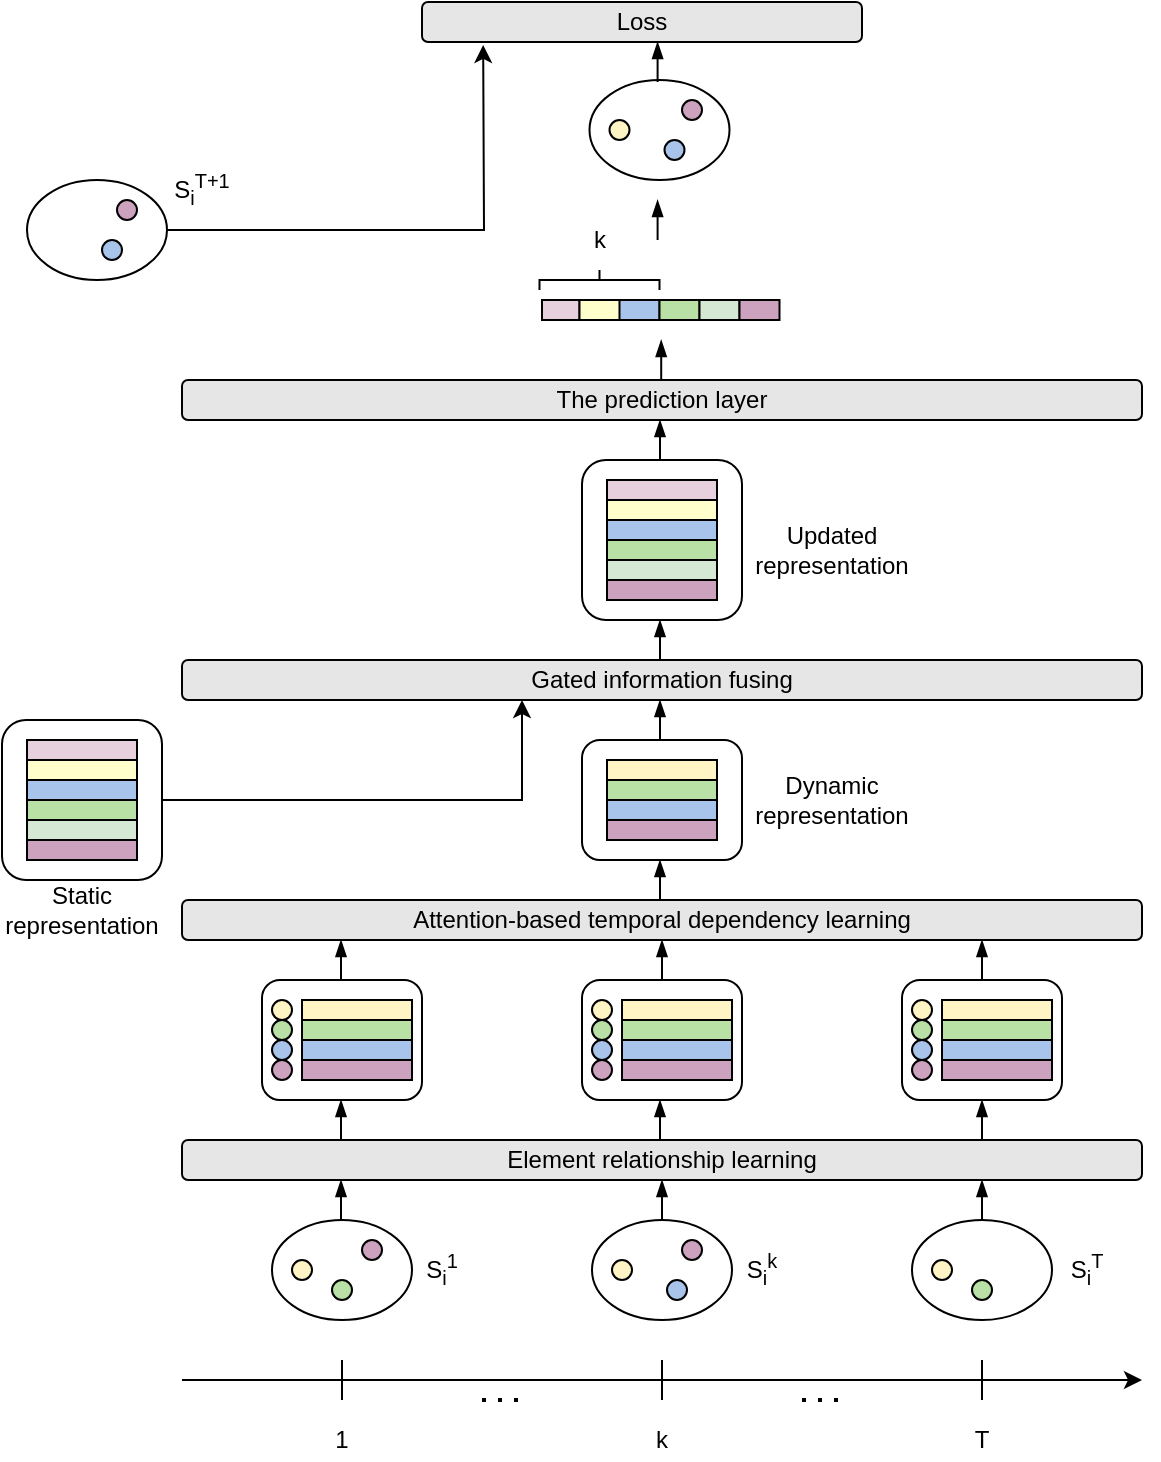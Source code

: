 <mxfile version="15.5.5" type="device"><diagram id="YBE9ZzbU_GDugN8sdlMa" name="Page-1"><mxGraphModel dx="1358" dy="778" grid="0" gridSize="10" guides="1" tooltips="1" connect="1" arrows="1" fold="1" page="1" pageScale="1" pageWidth="850" pageHeight="1100" math="0" shadow="0"><root><mxCell id="0"/><mxCell id="1" parent="0"/><mxCell id="bqfSa3tv_5mCkTDhk3Sf-1" value="" style="endArrow=classic;html=1;rounded=0;" edge="1" parent="1"><mxGeometry width="50" height="50" relative="1" as="geometry"><mxPoint x="200" y="1040" as="sourcePoint"/><mxPoint x="680" y="1040" as="targetPoint"/></mxGeometry></mxCell><mxCell id="bqfSa3tv_5mCkTDhk3Sf-2" value="" style="endArrow=none;html=1;rounded=0;" edge="1" parent="1"><mxGeometry width="50" height="50" relative="1" as="geometry"><mxPoint x="280" y="1050" as="sourcePoint"/><mxPoint x="280" y="1030" as="targetPoint"/></mxGeometry></mxCell><mxCell id="bqfSa3tv_5mCkTDhk3Sf-3" value="" style="endArrow=none;html=1;rounded=0;" edge="1" parent="1"><mxGeometry width="50" height="50" relative="1" as="geometry"><mxPoint x="440" y="1050" as="sourcePoint"/><mxPoint x="440" y="1030" as="targetPoint"/></mxGeometry></mxCell><mxCell id="bqfSa3tv_5mCkTDhk3Sf-4" value="" style="endArrow=none;html=1;rounded=0;" edge="1" parent="1"><mxGeometry width="50" height="50" relative="1" as="geometry"><mxPoint x="600" y="1050" as="sourcePoint"/><mxPoint x="600" y="1030" as="targetPoint"/></mxGeometry></mxCell><mxCell id="bqfSa3tv_5mCkTDhk3Sf-6" value="" style="endArrow=none;dashed=1;html=1;dashPattern=1 3;strokeWidth=2;rounded=0;" edge="1" parent="1"><mxGeometry width="50" height="50" relative="1" as="geometry"><mxPoint x="350" y="1050" as="sourcePoint"/><mxPoint x="370" y="1050" as="targetPoint"/></mxGeometry></mxCell><mxCell id="bqfSa3tv_5mCkTDhk3Sf-7" value="" style="endArrow=none;dashed=1;html=1;dashPattern=1 3;strokeWidth=2;rounded=0;" edge="1" parent="1"><mxGeometry width="50" height="50" relative="1" as="geometry"><mxPoint x="510" y="1050" as="sourcePoint"/><mxPoint x="530" y="1050" as="targetPoint"/></mxGeometry></mxCell><mxCell id="bqfSa3tv_5mCkTDhk3Sf-8" value="1" style="text;html=1;strokeColor=none;fillColor=none;align=center;verticalAlign=middle;whiteSpace=wrap;rounded=0;" vertex="1" parent="1"><mxGeometry x="270" y="1060" width="20" height="20" as="geometry"/></mxCell><mxCell id="bqfSa3tv_5mCkTDhk3Sf-9" value="k" style="text;html=1;strokeColor=none;fillColor=none;align=center;verticalAlign=middle;whiteSpace=wrap;rounded=0;" vertex="1" parent="1"><mxGeometry x="430" y="1060" width="20" height="20" as="geometry"/></mxCell><mxCell id="bqfSa3tv_5mCkTDhk3Sf-10" value="T" style="text;html=1;strokeColor=none;fillColor=none;align=center;verticalAlign=middle;whiteSpace=wrap;rounded=0;" vertex="1" parent="1"><mxGeometry x="590" y="1060" width="20" height="20" as="geometry"/></mxCell><mxCell id="bqfSa3tv_5mCkTDhk3Sf-11" value="" style="ellipse;whiteSpace=wrap;html=1;" vertex="1" parent="1"><mxGeometry x="245" y="960" width="70" height="50" as="geometry"/></mxCell><mxCell id="bqfSa3tv_5mCkTDhk3Sf-12" value="" style="ellipse;whiteSpace=wrap;html=1;" vertex="1" parent="1"><mxGeometry x="405" y="960" width="70" height="50" as="geometry"/></mxCell><mxCell id="bqfSa3tv_5mCkTDhk3Sf-13" value="" style="ellipse;whiteSpace=wrap;html=1;" vertex="1" parent="1"><mxGeometry x="565" y="960" width="70" height="50" as="geometry"/></mxCell><mxCell id="bqfSa3tv_5mCkTDhk3Sf-14" value="S&lt;sub&gt;i&lt;/sub&gt;&lt;sup&gt;1&lt;/sup&gt;" style="text;html=1;strokeColor=none;fillColor=none;align=center;verticalAlign=middle;whiteSpace=wrap;rounded=0;" vertex="1" parent="1"><mxGeometry x="310" y="970" width="40" height="30" as="geometry"/></mxCell><mxCell id="bqfSa3tv_5mCkTDhk3Sf-15" value="S&lt;sub&gt;i&lt;/sub&gt;&lt;sup&gt;k&lt;/sup&gt;" style="text;html=1;strokeColor=none;fillColor=none;align=center;verticalAlign=middle;whiteSpace=wrap;rounded=0;" vertex="1" parent="1"><mxGeometry x="470" y="970" width="40" height="30" as="geometry"/></mxCell><mxCell id="bqfSa3tv_5mCkTDhk3Sf-16" value="S&lt;sub&gt;i&lt;/sub&gt;&lt;sup&gt;T&lt;/sup&gt;" style="text;html=1;strokeColor=none;fillColor=none;align=center;verticalAlign=middle;whiteSpace=wrap;rounded=0;" vertex="1" parent="1"><mxGeometry x="635" y="970" width="35" height="30" as="geometry"/></mxCell><mxCell id="bqfSa3tv_5mCkTDhk3Sf-25" value="Element relationship learning" style="rounded=1;whiteSpace=wrap;html=1;fillColor=#E6E6E6;" vertex="1" parent="1"><mxGeometry x="200" y="920" width="480" height="20" as="geometry"/></mxCell><mxCell id="bqfSa3tv_5mCkTDhk3Sf-26" value="" style="endArrow=blockThin;html=1;rounded=0;endFill=1;" edge="1" parent="1"><mxGeometry width="50" height="50" relative="1" as="geometry"><mxPoint x="279.5" y="960" as="sourcePoint"/><mxPoint x="279.5" y="940" as="targetPoint"/></mxGeometry></mxCell><mxCell id="bqfSa3tv_5mCkTDhk3Sf-27" value="" style="endArrow=blockThin;html=1;rounded=0;endFill=1;" edge="1" parent="1"><mxGeometry width="50" height="50" relative="1" as="geometry"><mxPoint x="440" y="960" as="sourcePoint"/><mxPoint x="440" y="940" as="targetPoint"/></mxGeometry></mxCell><mxCell id="bqfSa3tv_5mCkTDhk3Sf-28" value="" style="endArrow=blockThin;html=1;rounded=0;endFill=1;" edge="1" parent="1"><mxGeometry width="50" height="50" relative="1" as="geometry"><mxPoint x="600" y="960" as="sourcePoint"/><mxPoint x="600" y="940" as="targetPoint"/></mxGeometry></mxCell><mxCell id="bqfSa3tv_5mCkTDhk3Sf-29" value="" style="endArrow=blockThin;html=1;rounded=0;endFill=1;" edge="1" parent="1"><mxGeometry width="50" height="50" relative="1" as="geometry"><mxPoint x="600" y="920" as="sourcePoint"/><mxPoint x="600" y="900" as="targetPoint"/></mxGeometry></mxCell><mxCell id="bqfSa3tv_5mCkTDhk3Sf-30" value="" style="endArrow=blockThin;html=1;rounded=0;endFill=1;" edge="1" parent="1"><mxGeometry width="50" height="50" relative="1" as="geometry"><mxPoint x="439" y="920" as="sourcePoint"/><mxPoint x="439" y="900" as="targetPoint"/></mxGeometry></mxCell><mxCell id="bqfSa3tv_5mCkTDhk3Sf-31" value="" style="endArrow=blockThin;html=1;rounded=0;endFill=1;" edge="1" parent="1"><mxGeometry width="50" height="50" relative="1" as="geometry"><mxPoint x="279.5" y="920" as="sourcePoint"/><mxPoint x="279.5" y="900" as="targetPoint"/></mxGeometry></mxCell><mxCell id="bqfSa3tv_5mCkTDhk3Sf-33" value="" style="rounded=1;whiteSpace=wrap;html=1;fillColor=#FFFFFF;" vertex="1" parent="1"><mxGeometry x="240" y="840" width="80" height="60" as="geometry"/></mxCell><mxCell id="bqfSa3tv_5mCkTDhk3Sf-36" value="" style="rounded=0;whiteSpace=wrap;html=1;fillColor=#FFF4C3;" vertex="1" parent="1"><mxGeometry x="260" y="850" width="55" height="10" as="geometry"/></mxCell><mxCell id="bqfSa3tv_5mCkTDhk3Sf-37" value="" style="rounded=0;whiteSpace=wrap;html=1;fillColor=#B9E0A5;" vertex="1" parent="1"><mxGeometry x="260" y="860" width="55" height="10" as="geometry"/></mxCell><mxCell id="bqfSa3tv_5mCkTDhk3Sf-38" value="" style="rounded=0;whiteSpace=wrap;html=1;fillColor=#A9C4EB;" vertex="1" parent="1"><mxGeometry x="260" y="870" width="55" height="10" as="geometry"/></mxCell><mxCell id="bqfSa3tv_5mCkTDhk3Sf-39" value="" style="rounded=0;whiteSpace=wrap;html=1;fillColor=#CDA2BE;" vertex="1" parent="1"><mxGeometry x="260" y="880" width="55" height="10" as="geometry"/></mxCell><mxCell id="bqfSa3tv_5mCkTDhk3Sf-62" value="Attention-based temporal dependency learning" style="rounded=1;whiteSpace=wrap;html=1;fillColor=#E6E6E6;" vertex="1" parent="1"><mxGeometry x="200" y="800" width="480" height="20" as="geometry"/></mxCell><mxCell id="bqfSa3tv_5mCkTDhk3Sf-63" value="" style="endArrow=blockThin;html=1;rounded=0;endFill=1;" edge="1" parent="1"><mxGeometry width="50" height="50" relative="1" as="geometry"><mxPoint x="279.5" y="840" as="sourcePoint"/><mxPoint x="279.5" y="820" as="targetPoint"/></mxGeometry></mxCell><mxCell id="bqfSa3tv_5mCkTDhk3Sf-64" value="" style="endArrow=blockThin;html=1;rounded=0;endFill=1;" edge="1" parent="1"><mxGeometry width="50" height="50" relative="1" as="geometry"><mxPoint x="440" y="840" as="sourcePoint"/><mxPoint x="440" y="820" as="targetPoint"/></mxGeometry></mxCell><mxCell id="bqfSa3tv_5mCkTDhk3Sf-65" value="" style="endArrow=blockThin;html=1;rounded=0;endFill=1;" edge="1" parent="1"><mxGeometry width="50" height="50" relative="1" as="geometry"><mxPoint x="600" y="840" as="sourcePoint"/><mxPoint x="600" y="820" as="targetPoint"/></mxGeometry></mxCell><mxCell id="bqfSa3tv_5mCkTDhk3Sf-67" value="" style="ellipse;whiteSpace=wrap;html=1;aspect=fixed;fillColor=#FFF4C3;" vertex="1" parent="1"><mxGeometry x="245" y="850" width="10" height="10" as="geometry"/></mxCell><mxCell id="bqfSa3tv_5mCkTDhk3Sf-68" value="" style="ellipse;whiteSpace=wrap;html=1;aspect=fixed;fillColor=#B9E0A5;" vertex="1" parent="1"><mxGeometry x="245" y="860" width="10" height="10" as="geometry"/></mxCell><mxCell id="bqfSa3tv_5mCkTDhk3Sf-69" value="" style="ellipse;whiteSpace=wrap;html=1;aspect=fixed;fillColor=#A9C4EB;" vertex="1" parent="1"><mxGeometry x="245" y="870" width="10" height="10" as="geometry"/></mxCell><mxCell id="bqfSa3tv_5mCkTDhk3Sf-70" value="" style="ellipse;whiteSpace=wrap;html=1;aspect=fixed;fillColor=#CDA2BE;" vertex="1" parent="1"><mxGeometry x="245" y="880" width="10" height="10" as="geometry"/></mxCell><mxCell id="bqfSa3tv_5mCkTDhk3Sf-89" value="" style="endArrow=blockThin;html=1;rounded=0;endFill=1;" edge="1" parent="1"><mxGeometry width="50" height="50" relative="1" as="geometry"><mxPoint x="439" y="800" as="sourcePoint"/><mxPoint x="439" y="780" as="targetPoint"/></mxGeometry></mxCell><mxCell id="bqfSa3tv_5mCkTDhk3Sf-99" value="Dynamic representation" style="text;html=1;strokeColor=none;fillColor=none;align=center;verticalAlign=middle;whiteSpace=wrap;rounded=0;" vertex="1" parent="1"><mxGeometry x="480" y="720" width="90" height="60" as="geometry"/></mxCell><mxCell id="bqfSa3tv_5mCkTDhk3Sf-100" value="Gated information fusing" style="rounded=1;whiteSpace=wrap;html=1;fillColor=#E6E6E6;" vertex="1" parent="1"><mxGeometry x="200" y="680" width="480" height="20" as="geometry"/></mxCell><mxCell id="bqfSa3tv_5mCkTDhk3Sf-101" value="" style="endArrow=blockThin;html=1;rounded=0;endFill=1;" edge="1" parent="1"><mxGeometry width="50" height="50" relative="1" as="geometry"><mxPoint x="439" y="720" as="sourcePoint"/><mxPoint x="439" y="700" as="targetPoint"/></mxGeometry></mxCell><mxCell id="bqfSa3tv_5mCkTDhk3Sf-102" value="" style="rounded=1;whiteSpace=wrap;html=1;fillColor=#FFFFFF;" vertex="1" parent="1"><mxGeometry x="110" y="710" width="80" height="80" as="geometry"/></mxCell><mxCell id="bqfSa3tv_5mCkTDhk3Sf-103" value="" style="rounded=0;whiteSpace=wrap;html=1;fillColor=#E6D0DE;" vertex="1" parent="1"><mxGeometry x="122.5" y="720" width="55" height="10" as="geometry"/></mxCell><mxCell id="bqfSa3tv_5mCkTDhk3Sf-104" value="" style="rounded=0;whiteSpace=wrap;html=1;fillColor=#FFFFCC;" vertex="1" parent="1"><mxGeometry x="122.5" y="730" width="55" height="10" as="geometry"/></mxCell><mxCell id="bqfSa3tv_5mCkTDhk3Sf-105" value="" style="rounded=0;whiteSpace=wrap;html=1;fillColor=#A9C4EB;" vertex="1" parent="1"><mxGeometry x="122.5" y="740" width="55" height="10" as="geometry"/></mxCell><mxCell id="bqfSa3tv_5mCkTDhk3Sf-106" value="" style="rounded=0;whiteSpace=wrap;html=1;fillColor=#B9E0A5;" vertex="1" parent="1"><mxGeometry x="122.5" y="750" width="55" height="10" as="geometry"/></mxCell><mxCell id="bqfSa3tv_5mCkTDhk3Sf-107" value="" style="rounded=0;whiteSpace=wrap;html=1;fillColor=#D5E8D4;" vertex="1" parent="1"><mxGeometry x="122.5" y="760" width="55" height="10" as="geometry"/></mxCell><mxCell id="bqfSa3tv_5mCkTDhk3Sf-108" value="" style="rounded=0;whiteSpace=wrap;html=1;fillColor=#CDA2BE;" vertex="1" parent="1"><mxGeometry x="122.5" y="770" width="55" height="10" as="geometry"/></mxCell><mxCell id="bqfSa3tv_5mCkTDhk3Sf-109" value="" style="endArrow=classic;html=1;rounded=0;exitX=1;exitY=0.5;exitDx=0;exitDy=0;" edge="1" parent="1" source="bqfSa3tv_5mCkTDhk3Sf-102"><mxGeometry width="50" height="50" relative="1" as="geometry"><mxPoint x="300" y="960" as="sourcePoint"/><mxPoint x="370" y="700" as="targetPoint"/><Array as="points"><mxPoint x="370" y="750"/></Array></mxGeometry></mxCell><mxCell id="bqfSa3tv_5mCkTDhk3Sf-110" value="Static representation" style="text;html=1;strokeColor=none;fillColor=none;align=center;verticalAlign=middle;whiteSpace=wrap;rounded=0;" vertex="1" parent="1"><mxGeometry x="110" y="790" width="80" height="30" as="geometry"/></mxCell><mxCell id="bqfSa3tv_5mCkTDhk3Sf-119" value="" style="endArrow=blockThin;html=1;rounded=0;endFill=1;" edge="1" parent="1"><mxGeometry width="50" height="50" relative="1" as="geometry"><mxPoint x="439" y="680" as="sourcePoint"/><mxPoint x="439" y="660" as="targetPoint"/></mxGeometry></mxCell><mxCell id="bqfSa3tv_5mCkTDhk3Sf-120" value="Updated representation" style="text;html=1;strokeColor=none;fillColor=none;align=center;verticalAlign=middle;whiteSpace=wrap;rounded=0;" vertex="1" parent="1"><mxGeometry x="480" y="595" width="90" height="60" as="geometry"/></mxCell><mxCell id="bqfSa3tv_5mCkTDhk3Sf-121" value="The prediction layer" style="rounded=1;whiteSpace=wrap;html=1;fillColor=#E6E6E6;" vertex="1" parent="1"><mxGeometry x="200" y="540" width="480" height="20" as="geometry"/></mxCell><mxCell id="bqfSa3tv_5mCkTDhk3Sf-122" value="" style="endArrow=blockThin;html=1;rounded=0;endFill=1;" edge="1" parent="1"><mxGeometry width="50" height="50" relative="1" as="geometry"><mxPoint x="439" y="580" as="sourcePoint"/><mxPoint x="439" y="560" as="targetPoint"/></mxGeometry></mxCell><mxCell id="bqfSa3tv_5mCkTDhk3Sf-132" value="" style="rounded=1;whiteSpace=wrap;html=1;fillColor=#FFFFFF;" vertex="1" parent="1"><mxGeometry x="400" y="840" width="80" height="60" as="geometry"/></mxCell><mxCell id="bqfSa3tv_5mCkTDhk3Sf-133" value="" style="rounded=0;whiteSpace=wrap;html=1;fillColor=#FFF4C3;" vertex="1" parent="1"><mxGeometry x="420" y="850" width="55" height="10" as="geometry"/></mxCell><mxCell id="bqfSa3tv_5mCkTDhk3Sf-134" value="" style="rounded=0;whiteSpace=wrap;html=1;fillColor=#B9E0A5;" vertex="1" parent="1"><mxGeometry x="420" y="860" width="55" height="10" as="geometry"/></mxCell><mxCell id="bqfSa3tv_5mCkTDhk3Sf-135" value="" style="rounded=0;whiteSpace=wrap;html=1;fillColor=#A9C4EB;" vertex="1" parent="1"><mxGeometry x="420" y="870" width="55" height="10" as="geometry"/></mxCell><mxCell id="bqfSa3tv_5mCkTDhk3Sf-136" value="" style="rounded=0;whiteSpace=wrap;html=1;fillColor=#CDA2BE;" vertex="1" parent="1"><mxGeometry x="420" y="880" width="55" height="10" as="geometry"/></mxCell><mxCell id="bqfSa3tv_5mCkTDhk3Sf-137" value="" style="ellipse;whiteSpace=wrap;html=1;aspect=fixed;fillColor=#FFF4C3;" vertex="1" parent="1"><mxGeometry x="405" y="850" width="10" height="10" as="geometry"/></mxCell><mxCell id="bqfSa3tv_5mCkTDhk3Sf-138" value="" style="ellipse;whiteSpace=wrap;html=1;aspect=fixed;fillColor=#B9E0A5;" vertex="1" parent="1"><mxGeometry x="405" y="860" width="10" height="10" as="geometry"/></mxCell><mxCell id="bqfSa3tv_5mCkTDhk3Sf-139" value="" style="ellipse;whiteSpace=wrap;html=1;aspect=fixed;fillColor=#A9C4EB;" vertex="1" parent="1"><mxGeometry x="405" y="870" width="10" height="10" as="geometry"/></mxCell><mxCell id="bqfSa3tv_5mCkTDhk3Sf-140" value="" style="ellipse;whiteSpace=wrap;html=1;aspect=fixed;fillColor=#CDA2BE;" vertex="1" parent="1"><mxGeometry x="405" y="880" width="10" height="10" as="geometry"/></mxCell><mxCell id="bqfSa3tv_5mCkTDhk3Sf-141" value="" style="rounded=1;whiteSpace=wrap;html=1;fillColor=#FFFFFF;" vertex="1" parent="1"><mxGeometry x="560" y="840" width="80" height="60" as="geometry"/></mxCell><mxCell id="bqfSa3tv_5mCkTDhk3Sf-142" value="" style="rounded=0;whiteSpace=wrap;html=1;fillColor=#FFF4C3;" vertex="1" parent="1"><mxGeometry x="580" y="850" width="55" height="10" as="geometry"/></mxCell><mxCell id="bqfSa3tv_5mCkTDhk3Sf-143" value="" style="rounded=0;whiteSpace=wrap;html=1;fillColor=#B9E0A5;" vertex="1" parent="1"><mxGeometry x="580" y="860" width="55" height="10" as="geometry"/></mxCell><mxCell id="bqfSa3tv_5mCkTDhk3Sf-144" value="" style="rounded=0;whiteSpace=wrap;html=1;fillColor=#A9C4EB;" vertex="1" parent="1"><mxGeometry x="580" y="870" width="55" height="10" as="geometry"/></mxCell><mxCell id="bqfSa3tv_5mCkTDhk3Sf-145" value="" style="rounded=0;whiteSpace=wrap;html=1;fillColor=#CDA2BE;" vertex="1" parent="1"><mxGeometry x="580" y="880" width="55" height="10" as="geometry"/></mxCell><mxCell id="bqfSa3tv_5mCkTDhk3Sf-146" value="" style="ellipse;whiteSpace=wrap;html=1;aspect=fixed;fillColor=#FFF4C3;" vertex="1" parent="1"><mxGeometry x="565" y="850" width="10" height="10" as="geometry"/></mxCell><mxCell id="bqfSa3tv_5mCkTDhk3Sf-147" value="" style="ellipse;whiteSpace=wrap;html=1;aspect=fixed;fillColor=#B9E0A5;" vertex="1" parent="1"><mxGeometry x="565" y="860" width="10" height="10" as="geometry"/></mxCell><mxCell id="bqfSa3tv_5mCkTDhk3Sf-148" value="" style="ellipse;whiteSpace=wrap;html=1;aspect=fixed;fillColor=#A9C4EB;" vertex="1" parent="1"><mxGeometry x="565" y="870" width="10" height="10" as="geometry"/></mxCell><mxCell id="bqfSa3tv_5mCkTDhk3Sf-149" value="" style="ellipse;whiteSpace=wrap;html=1;aspect=fixed;fillColor=#CDA2BE;" vertex="1" parent="1"><mxGeometry x="565" y="880" width="10" height="10" as="geometry"/></mxCell><mxCell id="bqfSa3tv_5mCkTDhk3Sf-150" value="" style="rounded=1;whiteSpace=wrap;html=1;fillColor=#FFFFFF;" vertex="1" parent="1"><mxGeometry x="400" y="720" width="80" height="60" as="geometry"/></mxCell><mxCell id="bqfSa3tv_5mCkTDhk3Sf-151" value="" style="rounded=0;whiteSpace=wrap;html=1;fillColor=#FFF4C3;" vertex="1" parent="1"><mxGeometry x="412.5" y="730" width="55" height="10" as="geometry"/></mxCell><mxCell id="bqfSa3tv_5mCkTDhk3Sf-152" value="" style="rounded=0;whiteSpace=wrap;html=1;fillColor=#B9E0A5;" vertex="1" parent="1"><mxGeometry x="412.5" y="740" width="55" height="10" as="geometry"/></mxCell><mxCell id="bqfSa3tv_5mCkTDhk3Sf-153" value="" style="rounded=0;whiteSpace=wrap;html=1;fillColor=#A9C4EB;" vertex="1" parent="1"><mxGeometry x="412.5" y="750" width="55" height="10" as="geometry"/></mxCell><mxCell id="bqfSa3tv_5mCkTDhk3Sf-154" value="" style="rounded=0;whiteSpace=wrap;html=1;fillColor=#CDA2BE;" vertex="1" parent="1"><mxGeometry x="412.5" y="760" width="55" height="10" as="geometry"/></mxCell><mxCell id="bqfSa3tv_5mCkTDhk3Sf-159" value="" style="ellipse;whiteSpace=wrap;html=1;aspect=fixed;fillColor=#FFF4C3;" vertex="1" parent="1"><mxGeometry x="255" y="980" width="10" height="10" as="geometry"/></mxCell><mxCell id="bqfSa3tv_5mCkTDhk3Sf-161" value="" style="ellipse;whiteSpace=wrap;html=1;aspect=fixed;fillColor=#FFF4C3;" vertex="1" parent="1"><mxGeometry x="415" y="980" width="10" height="10" as="geometry"/></mxCell><mxCell id="bqfSa3tv_5mCkTDhk3Sf-163" value="" style="ellipse;whiteSpace=wrap;html=1;aspect=fixed;fillColor=#FFF4C3;" vertex="1" parent="1"><mxGeometry x="575" y="980" width="10" height="10" as="geometry"/></mxCell><mxCell id="bqfSa3tv_5mCkTDhk3Sf-164" value="" style="ellipse;whiteSpace=wrap;html=1;aspect=fixed;fillColor=#B9E0A5;" vertex="1" parent="1"><mxGeometry x="275" y="990" width="10" height="10" as="geometry"/></mxCell><mxCell id="bqfSa3tv_5mCkTDhk3Sf-165" value="" style="ellipse;whiteSpace=wrap;html=1;aspect=fixed;fillColor=#B9E0A5;" vertex="1" parent="1"><mxGeometry x="595" y="990" width="10" height="10" as="geometry"/></mxCell><mxCell id="bqfSa3tv_5mCkTDhk3Sf-167" value="" style="ellipse;whiteSpace=wrap;html=1;aspect=fixed;fillColor=#CDA2BE;" vertex="1" parent="1"><mxGeometry x="290" y="970" width="10" height="10" as="geometry"/></mxCell><mxCell id="bqfSa3tv_5mCkTDhk3Sf-169" value="" style="ellipse;whiteSpace=wrap;html=1;aspect=fixed;fillColor=#CDA2BE;" vertex="1" parent="1"><mxGeometry x="450" y="970" width="10" height="10" as="geometry"/></mxCell><mxCell id="bqfSa3tv_5mCkTDhk3Sf-170" value="" style="ellipse;whiteSpace=wrap;html=1;aspect=fixed;fillColor=#A9C4EB;" vertex="1" parent="1"><mxGeometry x="442.5" y="990" width="10" height="10" as="geometry"/></mxCell><mxCell id="bqfSa3tv_5mCkTDhk3Sf-171" value="" style="rounded=1;whiteSpace=wrap;html=1;fillColor=#FFFFFF;" vertex="1" parent="1"><mxGeometry x="400" y="580" width="80" height="80" as="geometry"/></mxCell><mxCell id="bqfSa3tv_5mCkTDhk3Sf-172" value="" style="rounded=0;whiteSpace=wrap;html=1;fillColor=#E6D0DE;" vertex="1" parent="1"><mxGeometry x="412.5" y="590" width="55" height="10" as="geometry"/></mxCell><mxCell id="bqfSa3tv_5mCkTDhk3Sf-173" value="" style="rounded=0;whiteSpace=wrap;html=1;fillColor=#FFFFCC;" vertex="1" parent="1"><mxGeometry x="412.5" y="600" width="55" height="10" as="geometry"/></mxCell><mxCell id="bqfSa3tv_5mCkTDhk3Sf-174" value="" style="rounded=0;whiteSpace=wrap;html=1;fillColor=#A9C4EB;" vertex="1" parent="1"><mxGeometry x="412.5" y="610" width="55" height="10" as="geometry"/></mxCell><mxCell id="bqfSa3tv_5mCkTDhk3Sf-175" value="" style="rounded=0;whiteSpace=wrap;html=1;fillColor=#B9E0A5;" vertex="1" parent="1"><mxGeometry x="412.5" y="620" width="55" height="10" as="geometry"/></mxCell><mxCell id="bqfSa3tv_5mCkTDhk3Sf-176" value="" style="rounded=0;whiteSpace=wrap;html=1;fillColor=#D5E8D4;" vertex="1" parent="1"><mxGeometry x="412.5" y="630" width="55" height="10" as="geometry"/></mxCell><mxCell id="bqfSa3tv_5mCkTDhk3Sf-177" value="" style="rounded=0;whiteSpace=wrap;html=1;fillColor=#CDA2BE;" vertex="1" parent="1"><mxGeometry x="412.5" y="640" width="55" height="10" as="geometry"/></mxCell><mxCell id="bqfSa3tv_5mCkTDhk3Sf-198" value="" style="rounded=0;whiteSpace=wrap;html=1;fillColor=#E6D0DE;" vertex="1" parent="1"><mxGeometry x="380" y="500" width="18.75" height="10" as="geometry"/></mxCell><mxCell id="bqfSa3tv_5mCkTDhk3Sf-199" value="" style="rounded=0;whiteSpace=wrap;html=1;fillColor=#FFFFCC;" vertex="1" parent="1"><mxGeometry x="398.75" y="500" width="21.25" height="10" as="geometry"/></mxCell><mxCell id="bqfSa3tv_5mCkTDhk3Sf-200" value="" style="rounded=0;whiteSpace=wrap;html=1;fillColor=#A9C4EB;" vertex="1" parent="1"><mxGeometry x="418.75" y="500" width="20" height="10" as="geometry"/></mxCell><mxCell id="bqfSa3tv_5mCkTDhk3Sf-202" value="" style="rounded=0;whiteSpace=wrap;html=1;fillColor=#B9E0A5;" vertex="1" parent="1"><mxGeometry x="438.75" y="500" width="20" height="10" as="geometry"/></mxCell><mxCell id="bqfSa3tv_5mCkTDhk3Sf-203" value="" style="rounded=0;whiteSpace=wrap;html=1;fillColor=#D5E8D4;" vertex="1" parent="1"><mxGeometry x="458.75" y="500" width="20" height="10" as="geometry"/></mxCell><mxCell id="bqfSa3tv_5mCkTDhk3Sf-204" value="" style="rounded=0;whiteSpace=wrap;html=1;fillColor=#CDA2BE;" vertex="1" parent="1"><mxGeometry x="478.75" y="500" width="20" height="10" as="geometry"/></mxCell><mxCell id="bqfSa3tv_5mCkTDhk3Sf-207" value="" style="endArrow=blockThin;html=1;rounded=0;endFill=1;" edge="1" parent="1"><mxGeometry width="50" height="50" relative="1" as="geometry"><mxPoint x="439.6" y="540" as="sourcePoint"/><mxPoint x="439.6" y="520" as="targetPoint"/></mxGeometry></mxCell><mxCell id="bqfSa3tv_5mCkTDhk3Sf-209" value="" style="strokeWidth=1;html=1;shape=mxgraph.flowchart.annotation_2;align=left;labelPosition=right;pointerEvents=1;fillColor=none;rotation=90;" vertex="1" parent="1"><mxGeometry x="403.75" y="460" width="10" height="60" as="geometry"/></mxCell><mxCell id="bqfSa3tv_5mCkTDhk3Sf-210" value="k" style="text;html=1;strokeColor=none;fillColor=none;align=center;verticalAlign=middle;whiteSpace=wrap;rounded=0;" vertex="1" parent="1"><mxGeometry x="378.75" y="460" width="60" height="20" as="geometry"/></mxCell><mxCell id="bqfSa3tv_5mCkTDhk3Sf-212" value="" style="ellipse;whiteSpace=wrap;html=1;" vertex="1" parent="1"><mxGeometry x="122.5" y="440" width="70" height="50" as="geometry"/></mxCell><mxCell id="bqfSa3tv_5mCkTDhk3Sf-214" value="" style="ellipse;whiteSpace=wrap;html=1;aspect=fixed;fillColor=#CDA2BE;" vertex="1" parent="1"><mxGeometry x="167.5" y="450" width="10" height="10" as="geometry"/></mxCell><mxCell id="bqfSa3tv_5mCkTDhk3Sf-215" value="" style="ellipse;whiteSpace=wrap;html=1;aspect=fixed;fillColor=#A9C4EB;" vertex="1" parent="1"><mxGeometry x="160" y="470" width="10" height="10" as="geometry"/></mxCell><mxCell id="bqfSa3tv_5mCkTDhk3Sf-216" value="" style="endArrow=blockThin;html=1;rounded=0;endFill=1;" edge="1" parent="1"><mxGeometry width="50" height="50" relative="1" as="geometry"><mxPoint x="437.8" y="470" as="sourcePoint"/><mxPoint x="437.8" y="450" as="targetPoint"/></mxGeometry></mxCell><mxCell id="bqfSa3tv_5mCkTDhk3Sf-218" value="" style="endArrow=classic;html=1;rounded=0;exitX=1;exitY=0.5;exitDx=0;exitDy=0;entryX=0.139;entryY=1.074;entryDx=0;entryDy=0;entryPerimeter=0;" edge="1" parent="1" source="bqfSa3tv_5mCkTDhk3Sf-212" target="bqfSa3tv_5mCkTDhk3Sf-219"><mxGeometry width="50" height="50" relative="1" as="geometry"><mxPoint x="570" y="640" as="sourcePoint"/><mxPoint x="350" y="440" as="targetPoint"/><Array as="points"><mxPoint x="351" y="465"/></Array></mxGeometry></mxCell><mxCell id="bqfSa3tv_5mCkTDhk3Sf-219" value="Loss" style="rounded=1;whiteSpace=wrap;html=1;fillColor=#E6E6E6;" vertex="1" parent="1"><mxGeometry x="320" y="351" width="220" height="20" as="geometry"/></mxCell><mxCell id="bqfSa3tv_5mCkTDhk3Sf-221" value="S&lt;sub&gt;i&lt;/sub&gt;&lt;sup&gt;T+1&lt;/sup&gt;" style="text;html=1;strokeColor=none;fillColor=none;align=center;verticalAlign=middle;whiteSpace=wrap;rounded=0;" vertex="1" parent="1"><mxGeometry x="190" y="430" width="40" height="30" as="geometry"/></mxCell><mxCell id="bqfSa3tv_5mCkTDhk3Sf-222" value="" style="ellipse;whiteSpace=wrap;html=1;" vertex="1" parent="1"><mxGeometry x="403.75" y="390" width="70" height="50" as="geometry"/></mxCell><mxCell id="bqfSa3tv_5mCkTDhk3Sf-223" value="" style="ellipse;whiteSpace=wrap;html=1;aspect=fixed;fillColor=#FFF4C3;" vertex="1" parent="1"><mxGeometry x="413.75" y="410" width="10" height="10" as="geometry"/></mxCell><mxCell id="bqfSa3tv_5mCkTDhk3Sf-224" value="" style="ellipse;whiteSpace=wrap;html=1;aspect=fixed;fillColor=#CDA2BE;" vertex="1" parent="1"><mxGeometry x="450" y="400" width="10" height="10" as="geometry"/></mxCell><mxCell id="bqfSa3tv_5mCkTDhk3Sf-225" value="" style="ellipse;whiteSpace=wrap;html=1;aspect=fixed;fillColor=#A9C4EB;" vertex="1" parent="1"><mxGeometry x="441.25" y="420" width="10" height="10" as="geometry"/></mxCell><mxCell id="bqfSa3tv_5mCkTDhk3Sf-226" value="" style="endArrow=blockThin;html=1;rounded=0;endFill=1;" edge="1" parent="1"><mxGeometry width="50" height="50" relative="1" as="geometry"><mxPoint x="437.8" y="391" as="sourcePoint"/><mxPoint x="437.8" y="371" as="targetPoint"/></mxGeometry></mxCell></root></mxGraphModel></diagram></mxfile>